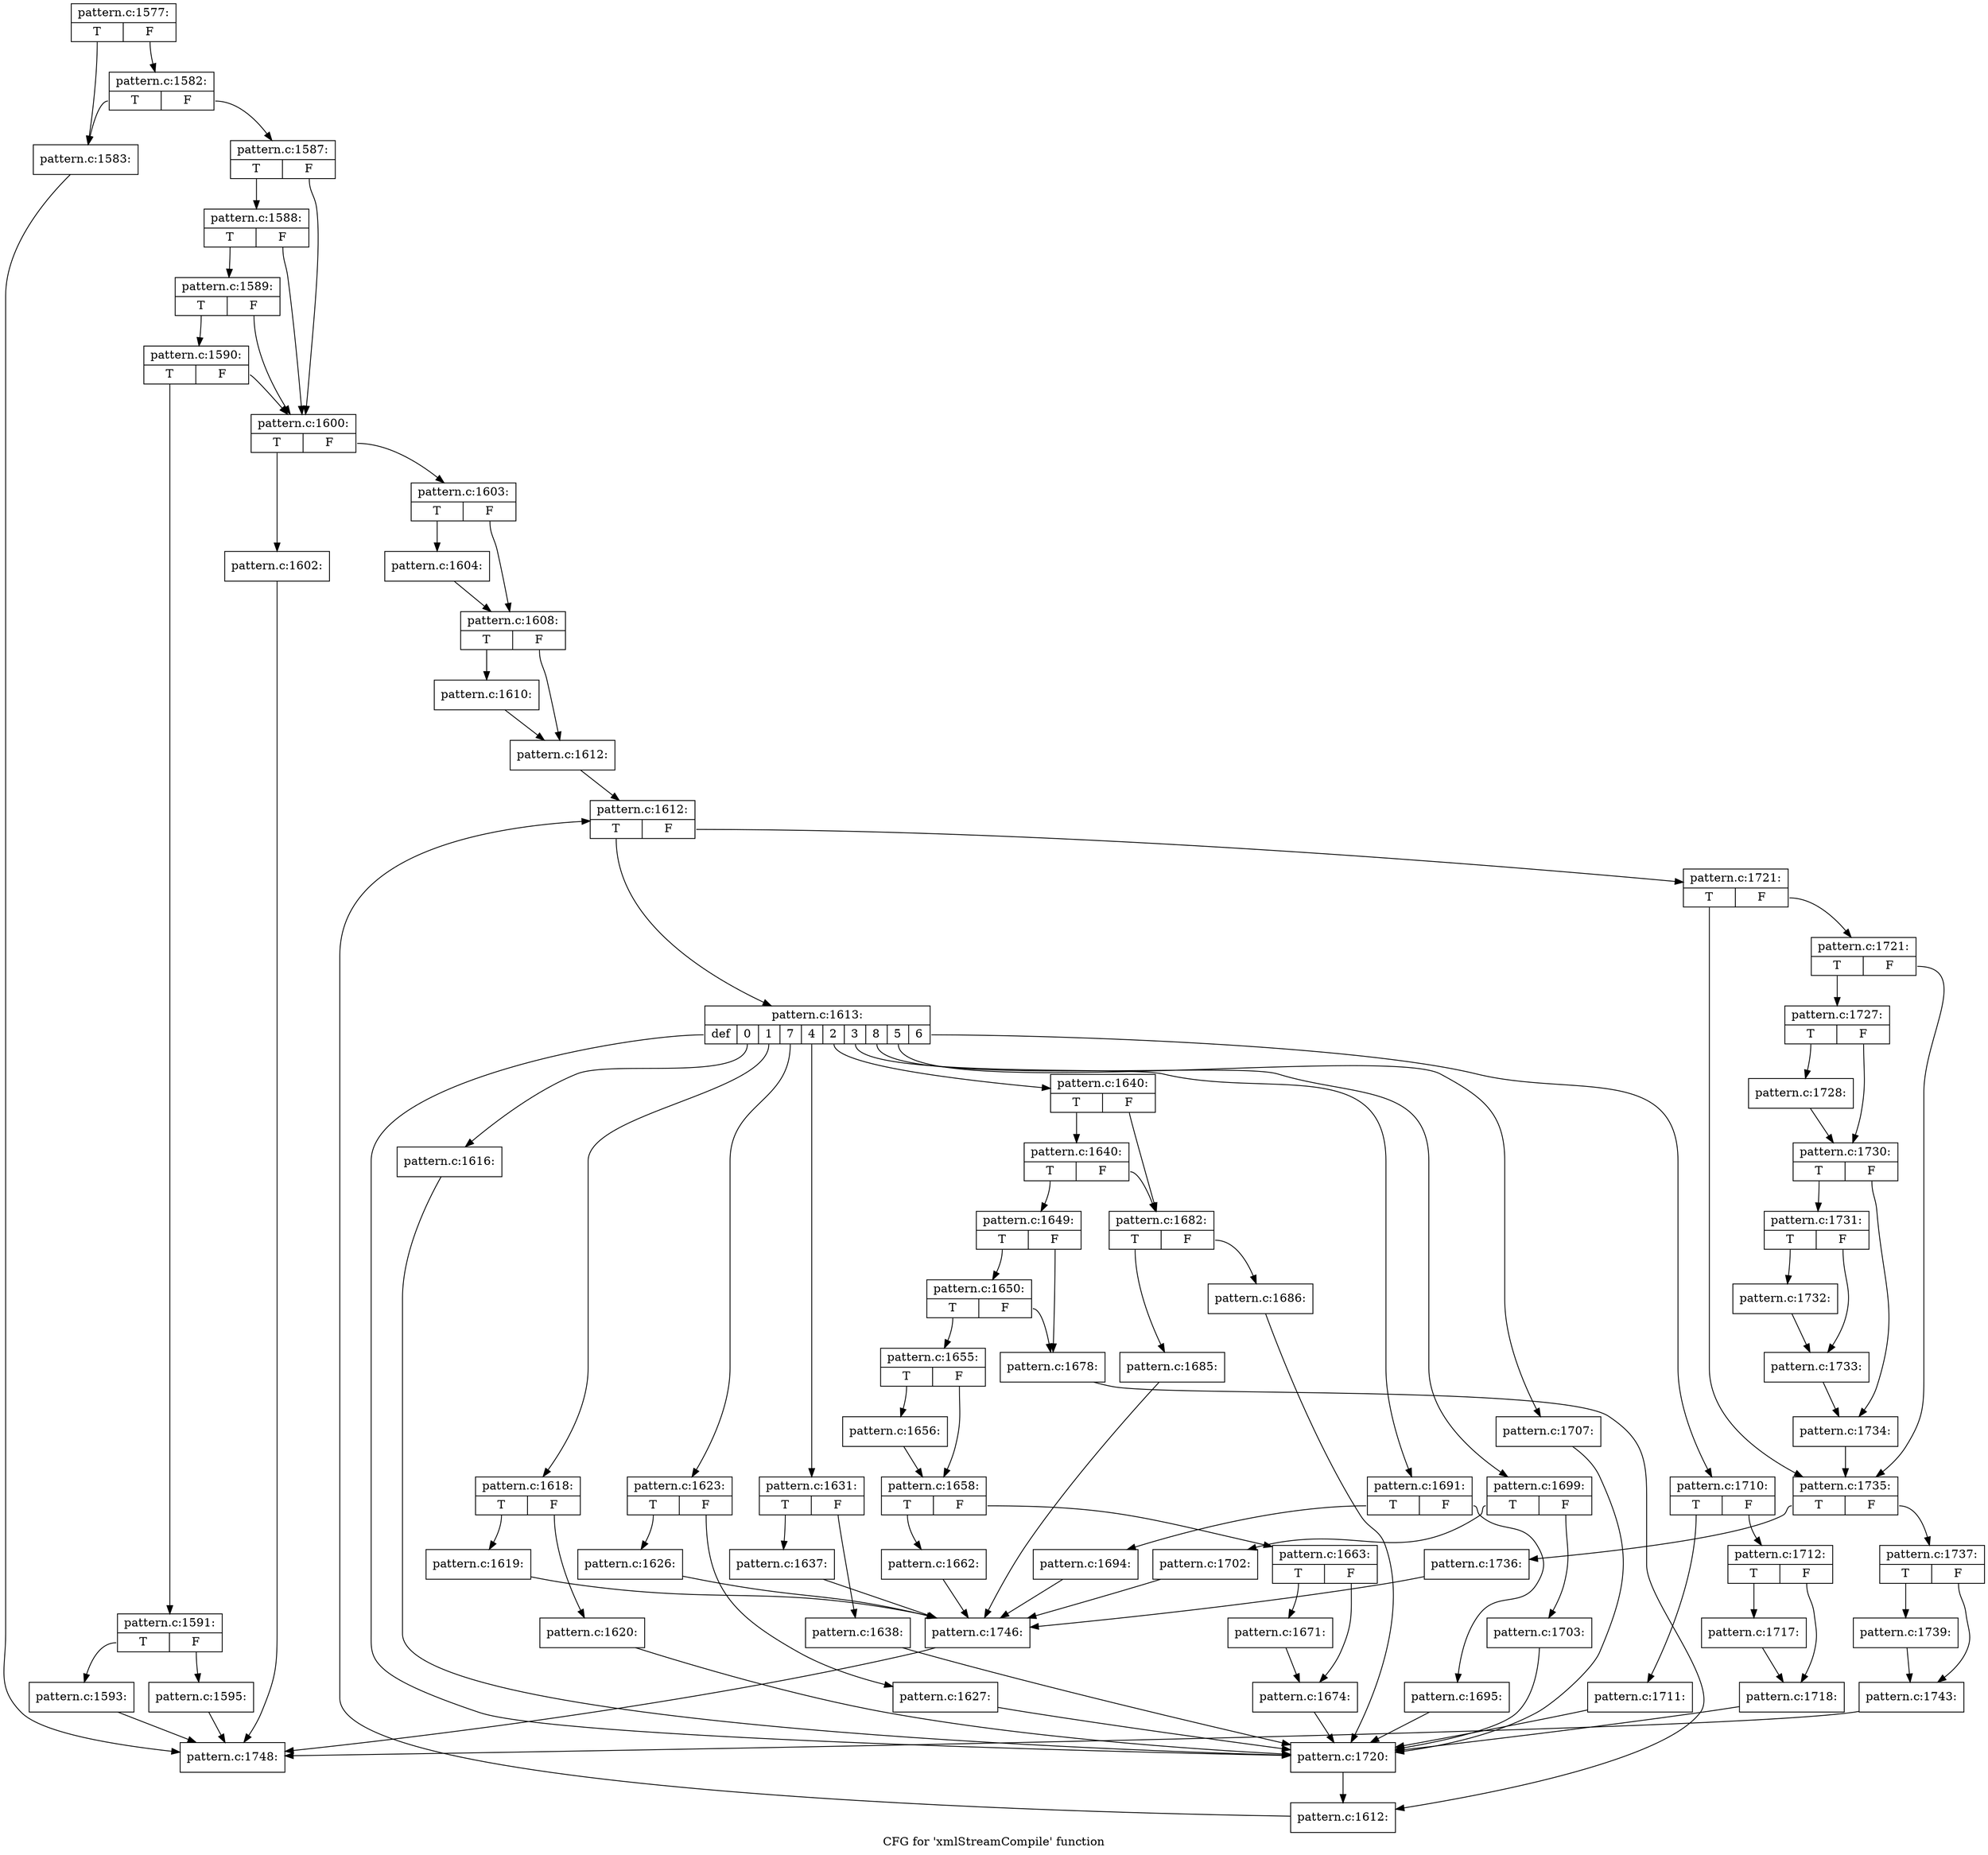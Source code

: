 digraph "CFG for 'xmlStreamCompile' function" {
	label="CFG for 'xmlStreamCompile' function";

	Node0x4722790 [shape=record,label="{pattern.c:1577:|{<s0>T|<s1>F}}"];
	Node0x4722790:s0 -> Node0x473f9b0;
	Node0x4722790:s1 -> Node0x473fa50;
	Node0x473fa50 [shape=record,label="{pattern.c:1582:|{<s0>T|<s1>F}}"];
	Node0x473fa50:s0 -> Node0x473f9b0;
	Node0x473fa50:s1 -> Node0x473fa00;
	Node0x473f9b0 [shape=record,label="{pattern.c:1583:}"];
	Node0x473f9b0 -> Node0x4722b70;
	Node0x473fa00 [shape=record,label="{pattern.c:1587:|{<s0>T|<s1>F}}"];
	Node0x473fa00:s0 -> Node0x4740440;
	Node0x473fa00:s1 -> Node0x47402f0;
	Node0x4740440 [shape=record,label="{pattern.c:1588:|{<s0>T|<s1>F}}"];
	Node0x4740440:s0 -> Node0x47403c0;
	Node0x4740440:s1 -> Node0x47402f0;
	Node0x47403c0 [shape=record,label="{pattern.c:1589:|{<s0>T|<s1>F}}"];
	Node0x47403c0:s0 -> Node0x4740340;
	Node0x47403c0:s1 -> Node0x47402f0;
	Node0x4740340 [shape=record,label="{pattern.c:1590:|{<s0>T|<s1>F}}"];
	Node0x4740340:s0 -> Node0x47402a0;
	Node0x4740340:s1 -> Node0x47402f0;
	Node0x47402a0 [shape=record,label="{pattern.c:1591:|{<s0>T|<s1>F}}"];
	Node0x47402a0:s0 -> Node0x4742130;
	Node0x47402a0:s1 -> Node0x47416f0;
	Node0x4742130 [shape=record,label="{pattern.c:1593:}"];
	Node0x4742130 -> Node0x4722b70;
	Node0x47416f0 [shape=record,label="{pattern.c:1595:}"];
	Node0x47416f0 -> Node0x4722b70;
	Node0x47402f0 [shape=record,label="{pattern.c:1600:|{<s0>T|<s1>F}}"];
	Node0x47402f0:s0 -> Node0x4743300;
	Node0x47402f0:s1 -> Node0x4743350;
	Node0x4743300 [shape=record,label="{pattern.c:1602:}"];
	Node0x4743300 -> Node0x4722b70;
	Node0x4743350 [shape=record,label="{pattern.c:1603:|{<s0>T|<s1>F}}"];
	Node0x4743350:s0 -> Node0x47437d0;
	Node0x4743350:s1 -> Node0x4743820;
	Node0x47437d0 [shape=record,label="{pattern.c:1604:}"];
	Node0x47437d0 -> Node0x4743820;
	Node0x4743820 [shape=record,label="{pattern.c:1608:|{<s0>T|<s1>F}}"];
	Node0x4743820:s0 -> Node0x4741ca0;
	Node0x4743820:s1 -> Node0x4741a10;
	Node0x4741ca0 [shape=record,label="{pattern.c:1610:}"];
	Node0x4741ca0 -> Node0x4741a10;
	Node0x4741a10 [shape=record,label="{pattern.c:1612:}"];
	Node0x4741a10 -> Node0x4692830;
	Node0x4692830 [shape=record,label="{pattern.c:1612:|{<s0>T|<s1>F}}"];
	Node0x4692830:s0 -> Node0x4692a90;
	Node0x4692830:s1 -> Node0x4741ac0;
	Node0x4692a90 [shape=record,label="{pattern.c:1613:|{<s0>def|<s1>0|<s2>1|<s3>7|<s4>4|<s5>2|<s6>3|<s7>8|<s8>5|<s9>6}}"];
	Node0x4692a90:s0 -> Node0x4746580;
	Node0x4692a90:s1 -> Node0x4746ac0;
	Node0x4692a90:s2 -> Node0x4746ba0;
	Node0x4692a90:s3 -> Node0x47478e0;
	Node0x4692a90:s4 -> Node0x4748c40;
	Node0x4692a90:s5 -> Node0x4749b30;
	Node0x4692a90:s6 -> Node0x474db00;
	Node0x4692a90:s7 -> Node0x474e830;
	Node0x4692a90:s8 -> Node0x474f300;
	Node0x4692a90:s9 -> Node0x474f3e0;
	Node0x4746ac0 [shape=record,label="{pattern.c:1616:}"];
	Node0x4746ac0 -> Node0x4746580;
	Node0x4746ba0 [shape=record,label="{pattern.c:1618:|{<s0>T|<s1>F}}"];
	Node0x4746ba0:s0 -> Node0x4746c50;
	Node0x4746ba0:s1 -> Node0x4746ca0;
	Node0x4746c50 [shape=record,label="{pattern.c:1619:}"];
	Node0x4746c50 -> Node0x4746de0;
	Node0x4746ca0 [shape=record,label="{pattern.c:1620:}"];
	Node0x4746ca0 -> Node0x4746580;
	Node0x47478e0 [shape=record,label="{pattern.c:1623:|{<s0>T|<s1>F}}"];
	Node0x47478e0:s0 -> Node0x4748810;
	Node0x47478e0:s1 -> Node0x4748860;
	Node0x4748810 [shape=record,label="{pattern.c:1626:}"];
	Node0x4748810 -> Node0x4746de0;
	Node0x4748860 [shape=record,label="{pattern.c:1627:}"];
	Node0x4748860 -> Node0x4746580;
	Node0x4748c40 [shape=record,label="{pattern.c:1631:|{<s0>T|<s1>F}}"];
	Node0x4748c40:s0 -> Node0x4749740;
	Node0x4748c40:s1 -> Node0x4749790;
	Node0x4749740 [shape=record,label="{pattern.c:1637:}"];
	Node0x4749740 -> Node0x4746de0;
	Node0x4749790 [shape=record,label="{pattern.c:1638:}"];
	Node0x4749790 -> Node0x4746580;
	Node0x4749b30 [shape=record,label="{pattern.c:1640:|{<s0>T|<s1>F}}"];
	Node0x4749b30:s0 -> Node0x4749c80;
	Node0x4749b30:s1 -> Node0x4749c30;
	Node0x4749c80 [shape=record,label="{pattern.c:1640:|{<s0>T|<s1>F}}"];
	Node0x4749c80:s0 -> Node0x4749be0;
	Node0x4749c80:s1 -> Node0x4749c30;
	Node0x4749be0 [shape=record,label="{pattern.c:1649:|{<s0>T|<s1>F}}"];
	Node0x4749be0:s0 -> Node0x474a480;
	Node0x4749be0:s1 -> Node0x474a430;
	Node0x474a480 [shape=record,label="{pattern.c:1650:|{<s0>T|<s1>F}}"];
	Node0x474a480:s0 -> Node0x474a390;
	Node0x474a480:s1 -> Node0x474a430;
	Node0x474a390 [shape=record,label="{pattern.c:1655:|{<s0>T|<s1>F}}"];
	Node0x474a390:s0 -> Node0x474ac20;
	Node0x474a390:s1 -> Node0x474ac70;
	Node0x474ac20 [shape=record,label="{pattern.c:1656:}"];
	Node0x474ac20 -> Node0x474ac70;
	Node0x474ac70 [shape=record,label="{pattern.c:1658:|{<s0>T|<s1>F}}"];
	Node0x474ac70:s0 -> Node0x474bb70;
	Node0x474ac70:s1 -> Node0x474bbc0;
	Node0x474bb70 [shape=record,label="{pattern.c:1662:}"];
	Node0x474bb70 -> Node0x4746de0;
	Node0x474bbc0 [shape=record,label="{pattern.c:1663:|{<s0>T|<s1>F}}"];
	Node0x474bbc0:s0 -> Node0x474c040;
	Node0x474bbc0:s1 -> Node0x474c090;
	Node0x474c040 [shape=record,label="{pattern.c:1671:}"];
	Node0x474c040 -> Node0x474c090;
	Node0x474c090 [shape=record,label="{pattern.c:1674:}"];
	Node0x474c090 -> Node0x4746580;
	Node0x474a430 [shape=record,label="{pattern.c:1678:}"];
	Node0x474a430 -> Node0x4692a40;
	Node0x4749c30 [shape=record,label="{pattern.c:1682:|{<s0>T|<s1>F}}"];
	Node0x4749c30:s0 -> Node0x474a3e0;
	Node0x4749c30:s1 -> Node0x474d4e0;
	Node0x474a3e0 [shape=record,label="{pattern.c:1685:}"];
	Node0x474a3e0 -> Node0x4746de0;
	Node0x474d4e0 [shape=record,label="{pattern.c:1686:}"];
	Node0x474d4e0 -> Node0x4746580;
	Node0x474db00 [shape=record,label="{pattern.c:1691:|{<s0>T|<s1>F}}"];
	Node0x474db00:s0 -> Node0x474e1c0;
	Node0x474db00:s1 -> Node0x474e210;
	Node0x474e1c0 [shape=record,label="{pattern.c:1694:}"];
	Node0x474e1c0 -> Node0x4746de0;
	Node0x474e210 [shape=record,label="{pattern.c:1695:}"];
	Node0x474e210 -> Node0x4746580;
	Node0x474e830 [shape=record,label="{pattern.c:1699:|{<s0>T|<s1>F}}"];
	Node0x474e830:s0 -> Node0x474ec90;
	Node0x474e830:s1 -> Node0x474ece0;
	Node0x474ec90 [shape=record,label="{pattern.c:1702:}"];
	Node0x474ec90 -> Node0x4746de0;
	Node0x474ece0 [shape=record,label="{pattern.c:1703:}"];
	Node0x474ece0 -> Node0x4746580;
	Node0x474f300 [shape=record,label="{pattern.c:1707:}"];
	Node0x474f300 -> Node0x4746580;
	Node0x474f3e0 [shape=record,label="{pattern.c:1710:|{<s0>T|<s1>F}}"];
	Node0x474f3e0:s0 -> Node0x474f490;
	Node0x474f3e0:s1 -> Node0x474f4e0;
	Node0x474f490 [shape=record,label="{pattern.c:1711:}"];
	Node0x474f490 -> Node0x4746580;
	Node0x474f4e0 [shape=record,label="{pattern.c:1712:|{<s0>T|<s1>F}}"];
	Node0x474f4e0:s0 -> Node0x474fac0;
	Node0x474f4e0:s1 -> Node0x474fb10;
	Node0x474fac0 [shape=record,label="{pattern.c:1717:}"];
	Node0x474fac0 -> Node0x474fb10;
	Node0x474fb10 [shape=record,label="{pattern.c:1718:}"];
	Node0x474fb10 -> Node0x4746580;
	Node0x4746580 [shape=record,label="{pattern.c:1720:}"];
	Node0x4746580 -> Node0x4692a40;
	Node0x4692a40 [shape=record,label="{pattern.c:1612:}"];
	Node0x4692a40 -> Node0x4692830;
	Node0x4741ac0 [shape=record,label="{pattern.c:1721:|{<s0>T|<s1>F}}"];
	Node0x4741ac0:s0 -> Node0x47507b0;
	Node0x4741ac0:s1 -> Node0x4750800;
	Node0x4750800 [shape=record,label="{pattern.c:1721:|{<s0>T|<s1>F}}"];
	Node0x4750800:s0 -> Node0x47467c0;
	Node0x4750800:s1 -> Node0x47507b0;
	Node0x47467c0 [shape=record,label="{pattern.c:1727:|{<s0>T|<s1>F}}"];
	Node0x47467c0:s0 -> Node0x4750f50;
	Node0x47467c0:s1 -> Node0x4750fa0;
	Node0x4750f50 [shape=record,label="{pattern.c:1728:}"];
	Node0x4750f50 -> Node0x4750fa0;
	Node0x4750fa0 [shape=record,label="{pattern.c:1730:|{<s0>T|<s1>F}}"];
	Node0x4750fa0:s0 -> Node0x47517e0;
	Node0x4750fa0:s1 -> Node0x4751830;
	Node0x47517e0 [shape=record,label="{pattern.c:1731:|{<s0>T|<s1>F}}"];
	Node0x47517e0:s0 -> Node0x4751ca0;
	Node0x47517e0:s1 -> Node0x4751cf0;
	Node0x4751ca0 [shape=record,label="{pattern.c:1732:}"];
	Node0x4751ca0 -> Node0x4751cf0;
	Node0x4751cf0 [shape=record,label="{pattern.c:1733:}"];
	Node0x4751cf0 -> Node0x4751830;
	Node0x4751830 [shape=record,label="{pattern.c:1734:}"];
	Node0x4751830 -> Node0x47507b0;
	Node0x47507b0 [shape=record,label="{pattern.c:1735:|{<s0>T|<s1>F}}"];
	Node0x47507b0:s0 -> Node0x4752b30;
	Node0x47507b0:s1 -> Node0x4752b80;
	Node0x4752b30 [shape=record,label="{pattern.c:1736:}"];
	Node0x4752b30 -> Node0x4746de0;
	Node0x4752b80 [shape=record,label="{pattern.c:1737:|{<s0>T|<s1>F}}"];
	Node0x4752b80:s0 -> Node0x4753690;
	Node0x4752b80:s1 -> Node0x47536e0;
	Node0x4753690 [shape=record,label="{pattern.c:1739:}"];
	Node0x4753690 -> Node0x47536e0;
	Node0x47536e0 [shape=record,label="{pattern.c:1743:}"];
	Node0x47536e0 -> Node0x4722b70;
	Node0x4746de0 [shape=record,label="{pattern.c:1746:}"];
	Node0x4746de0 -> Node0x4722b70;
	Node0x4722b70 [shape=record,label="{pattern.c:1748:}"];
}
